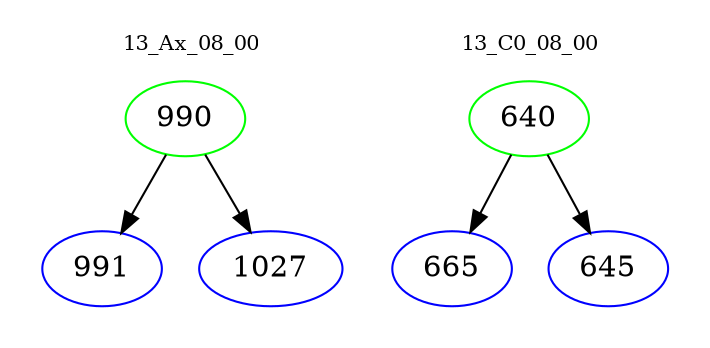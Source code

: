 digraph{
subgraph cluster_0 {
color = white
label = "13_Ax_08_00";
fontsize=10;
T0_990 [label="990", color="green"]
T0_990 -> T0_991 [color="black"]
T0_991 [label="991", color="blue"]
T0_990 -> T0_1027 [color="black"]
T0_1027 [label="1027", color="blue"]
}
subgraph cluster_1 {
color = white
label = "13_C0_08_00";
fontsize=10;
T1_640 [label="640", color="green"]
T1_640 -> T1_665 [color="black"]
T1_665 [label="665", color="blue"]
T1_640 -> T1_645 [color="black"]
T1_645 [label="645", color="blue"]
}
}
